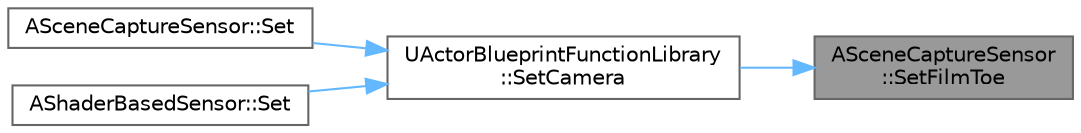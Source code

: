 digraph "ASceneCaptureSensor::SetFilmToe"
{
 // INTERACTIVE_SVG=YES
 // LATEX_PDF_SIZE
  bgcolor="transparent";
  edge [fontname=Helvetica,fontsize=10,labelfontname=Helvetica,labelfontsize=10];
  node [fontname=Helvetica,fontsize=10,shape=box,height=0.2,width=0.4];
  rankdir="RL";
  Node1 [id="Node000001",label="ASceneCaptureSensor\l::SetFilmToe",height=0.2,width=0.4,color="gray40", fillcolor="grey60", style="filled", fontcolor="black",tooltip=" "];
  Node1 -> Node2 [id="edge1_Node000001_Node000002",dir="back",color="steelblue1",style="solid",tooltip=" "];
  Node2 [id="Node000002",label="UActorBlueprintFunctionLibrary\l::SetCamera",height=0.2,width=0.4,color="grey40", fillcolor="white", style="filled",URL="$dd/da3/classUActorBlueprintFunctionLibrary.html#a6a1fcb0b47cb61691281c6ca5693908f",tooltip=" "];
  Node2 -> Node3 [id="edge2_Node000002_Node000003",dir="back",color="steelblue1",style="solid",tooltip=" "];
  Node3 [id="Node000003",label="ASceneCaptureSensor::Set",height=0.2,width=0.4,color="grey40", fillcolor="white", style="filled",URL="$d4/d60/classASceneCaptureSensor.html#a1a574afa79fb5ecf6425b0f8f48aa9d0",tooltip=" "];
  Node2 -> Node4 [id="edge3_Node000002_Node000004",dir="back",color="steelblue1",style="solid",tooltip=" "];
  Node4 [id="Node000004",label="AShaderBasedSensor::Set",height=0.2,width=0.4,color="grey40", fillcolor="white", style="filled",URL="$da/dd3/classAShaderBasedSensor.html#a35a622b1b796b8e91569888c649c43d1",tooltip=" "];
}
